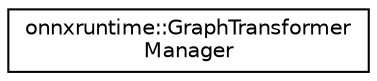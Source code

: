 digraph "Graphical Class Hierarchy"
{
  edge [fontname="Helvetica",fontsize="10",labelfontname="Helvetica",labelfontsize="10"];
  node [fontname="Helvetica",fontsize="10",shape=record];
  rankdir="LR";
  Node0 [label="onnxruntime::GraphTransformer\lManager",height=0.2,width=0.4,color="black", fillcolor="white", style="filled",URL="$classonnxruntime_1_1GraphTransformerManager.html"];
}
